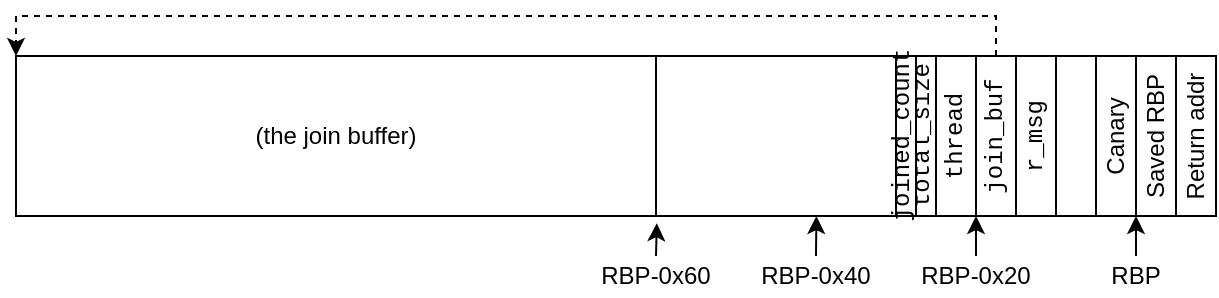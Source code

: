 <mxfile version="26.2.13">
  <diagram name="Page-1" id="kYgzTke9bRGAgXDO6z5b">
    <mxGraphModel dx="1182" dy="653" grid="1" gridSize="10" guides="1" tooltips="1" connect="1" arrows="1" fold="1" page="1" pageScale="1" pageWidth="850" pageHeight="1100" math="0" shadow="0">
      <root>
        <mxCell id="0" />
        <mxCell id="1" parent="0" />
        <mxCell id="6kh5DIDmJ4HTUUMohHfr-1" value="" style="rounded=0;whiteSpace=wrap;html=1;" vertex="1" parent="1">
          <mxGeometry x="120" y="360" width="600" height="80" as="geometry" />
        </mxCell>
        <mxCell id="6kh5DIDmJ4HTUUMohHfr-2" value="Return addr" style="rounded=0;whiteSpace=wrap;html=1;horizontal=0;" vertex="1" parent="1">
          <mxGeometry x="700" y="360" width="20" height="80" as="geometry" />
        </mxCell>
        <mxCell id="6kh5DIDmJ4HTUUMohHfr-4" value="Saved RBP" style="rounded=0;whiteSpace=wrap;html=1;horizontal=0;" vertex="1" parent="1">
          <mxGeometry x="680" y="360" width="20" height="80" as="geometry" />
        </mxCell>
        <mxCell id="6kh5DIDmJ4HTUUMohHfr-5" value="Canary" style="rounded=0;whiteSpace=wrap;html=1;horizontal=0;" vertex="1" parent="1">
          <mxGeometry x="660" y="360" width="20" height="80" as="geometry" />
        </mxCell>
        <mxCell id="6kh5DIDmJ4HTUUMohHfr-8" style="edgeStyle=orthogonalEdgeStyle;rounded=0;orthogonalLoop=1;jettySize=auto;html=1;exitX=0.5;exitY=0;exitDx=0;exitDy=0;entryX=0;entryY=1;entryDx=0;entryDy=0;" edge="1" parent="1" source="6kh5DIDmJ4HTUUMohHfr-6" target="6kh5DIDmJ4HTUUMohHfr-4">
          <mxGeometry relative="1" as="geometry" />
        </mxCell>
        <mxCell id="6kh5DIDmJ4HTUUMohHfr-6" value="RBP" style="text;html=1;align=center;verticalAlign=middle;whiteSpace=wrap;rounded=0;" vertex="1" parent="1">
          <mxGeometry x="650" y="460" width="60" height="20" as="geometry" />
        </mxCell>
        <mxCell id="6kh5DIDmJ4HTUUMohHfr-9" value="&lt;font&gt;r_msg&lt;/font&gt;" style="rounded=0;whiteSpace=wrap;html=1;horizontal=0;fontFamily=Courier New;" vertex="1" parent="1">
          <mxGeometry x="620" y="360" width="20" height="80" as="geometry" />
        </mxCell>
        <mxCell id="6kh5DIDmJ4HTUUMohHfr-21" style="edgeStyle=orthogonalEdgeStyle;rounded=0;orthogonalLoop=1;jettySize=auto;html=1;exitX=0.5;exitY=0;exitDx=0;exitDy=0;entryX=0;entryY=0;entryDx=0;entryDy=0;dashed=1;" edge="1" parent="1" source="6kh5DIDmJ4HTUUMohHfr-10" target="6kh5DIDmJ4HTUUMohHfr-20">
          <mxGeometry relative="1" as="geometry" />
        </mxCell>
        <mxCell id="6kh5DIDmJ4HTUUMohHfr-10" value="join_buf" style="rounded=0;whiteSpace=wrap;html=1;horizontal=0;fontFamily=Courier New;" vertex="1" parent="1">
          <mxGeometry x="600" y="360" width="20" height="80" as="geometry" />
        </mxCell>
        <mxCell id="6kh5DIDmJ4HTUUMohHfr-11" value="thread" style="rounded=0;whiteSpace=wrap;html=1;horizontal=0;fontFamily=Courier New;" vertex="1" parent="1">
          <mxGeometry x="580" y="360" width="20" height="80" as="geometry" />
        </mxCell>
        <mxCell id="6kh5DIDmJ4HTUUMohHfr-13" style="edgeStyle=orthogonalEdgeStyle;rounded=0;orthogonalLoop=1;jettySize=auto;html=1;exitX=0.5;exitY=0;exitDx=0;exitDy=0;entryX=0;entryY=1;entryDx=0;entryDy=0;" edge="1" parent="1" source="6kh5DIDmJ4HTUUMohHfr-12" target="6kh5DIDmJ4HTUUMohHfr-10">
          <mxGeometry relative="1" as="geometry" />
        </mxCell>
        <mxCell id="6kh5DIDmJ4HTUUMohHfr-12" value="RBP-0x20" style="text;html=1;align=center;verticalAlign=middle;whiteSpace=wrap;rounded=0;" vertex="1" parent="1">
          <mxGeometry x="570" y="460" width="60" height="20" as="geometry" />
        </mxCell>
        <mxCell id="6kh5DIDmJ4HTUUMohHfr-14" value="RBP-0x40" style="text;html=1;align=center;verticalAlign=middle;whiteSpace=wrap;rounded=0;" vertex="1" parent="1">
          <mxGeometry x="490" y="460" width="60" height="20" as="geometry" />
        </mxCell>
        <mxCell id="6kh5DIDmJ4HTUUMohHfr-17" style="edgeStyle=orthogonalEdgeStyle;rounded=0;orthogonalLoop=1;jettySize=auto;html=1;exitX=0.5;exitY=0;exitDx=0;exitDy=0;entryX=0.667;entryY=1;entryDx=0;entryDy=0;entryPerimeter=0;" edge="1" parent="1" source="6kh5DIDmJ4HTUUMohHfr-14" target="6kh5DIDmJ4HTUUMohHfr-1">
          <mxGeometry relative="1" as="geometry" />
        </mxCell>
        <mxCell id="6kh5DIDmJ4HTUUMohHfr-18" value="RBP-0x60" style="text;html=1;align=center;verticalAlign=middle;whiteSpace=wrap;rounded=0;" vertex="1" parent="1">
          <mxGeometry x="410" y="460" width="60" height="20" as="geometry" />
        </mxCell>
        <mxCell id="6kh5DIDmJ4HTUUMohHfr-19" style="edgeStyle=orthogonalEdgeStyle;rounded=0;orthogonalLoop=1;jettySize=auto;html=1;exitX=0.5;exitY=0;exitDx=0;exitDy=0;entryX=0.534;entryY=1.045;entryDx=0;entryDy=0;entryPerimeter=0;" edge="1" parent="1" source="6kh5DIDmJ4HTUUMohHfr-18" target="6kh5DIDmJ4HTUUMohHfr-1">
          <mxGeometry relative="1" as="geometry" />
        </mxCell>
        <mxCell id="6kh5DIDmJ4HTUUMohHfr-20" value="(the join buffer)" style="rounded=0;whiteSpace=wrap;html=1;" vertex="1" parent="1">
          <mxGeometry x="120" y="360" width="320" height="80" as="geometry" />
        </mxCell>
        <mxCell id="6kh5DIDmJ4HTUUMohHfr-22" value="&lt;font&gt;total_size&lt;/font&gt;" style="rounded=0;whiteSpace=wrap;html=1;horizontal=0;fontFamily=Courier New;verticalAlign=middle;spacingBottom=3;" vertex="1" parent="1">
          <mxGeometry x="570" y="360" width="10" height="80" as="geometry" />
        </mxCell>
        <mxCell id="6kh5DIDmJ4HTUUMohHfr-23" value="joined_count" style="rounded=0;whiteSpace=wrap;html=1;horizontal=0;fontFamily=Courier New;verticalAlign=middle;spacingBottom=3;" vertex="1" parent="1">
          <mxGeometry x="560" y="360" width="10" height="80" as="geometry" />
        </mxCell>
      </root>
    </mxGraphModel>
  </diagram>
</mxfile>
